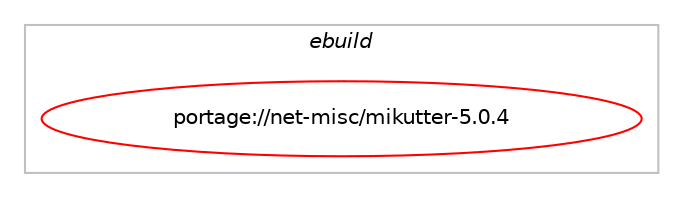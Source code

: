 digraph prolog {

# *************
# Graph options
# *************

newrank=true;
concentrate=true;
compound=true;
graph [rankdir=LR,fontname=Helvetica,fontsize=10,ranksep=1.5];#, ranksep=2.5, nodesep=0.2];
edge  [arrowhead=vee];
node  [fontname=Helvetica,fontsize=10];

# **********
# The ebuild
# **********

subgraph cluster_leftcol {
color=gray;
label=<<i>ebuild</i>>;
id [label="portage://net-misc/mikutter-5.0.4", color=red, width=4, href="../net-misc/mikutter-5.0.4.svg"];
}

# ****************
# The dependencies
# ****************

subgraph cluster_midcol {
color=gray;
label=<<i>dependencies</i>>;
subgraph cluster_compile {
fillcolor="#eeeeee";
style=filled;
label=<<i>compile</i>>;
# *** BEGIN UNKNOWN DEPENDENCY TYPE (TODO) ***
# id -> equal(use_conditional_group(positive,ruby_targets_ruby31,portage://net-misc/mikutter-5.0.4,[package_dependency(portage://net-misc/mikutter-5.0.4,install,no,dev-lang,ruby,none,[,,],[slot(3.1)],[])]))
# *** END UNKNOWN DEPENDENCY TYPE (TODO) ***

}
subgraph cluster_compileandrun {
fillcolor="#eeeeee";
style=filled;
label=<<i>compile and run</i>>;
}
subgraph cluster_run {
fillcolor="#eeeeee";
style=filled;
label=<<i>run</i>>;
# *** BEGIN UNKNOWN DEPENDENCY TYPE (TODO) ***
# id -> equal(use_conditional_group(positive,libnotify,portage://net-misc/mikutter-5.0.4,[package_dependency(portage://net-misc/mikutter-5.0.4,run,no,x11-libs,libnotify,none,[,,],[],[])]))
# *** END UNKNOWN DEPENDENCY TYPE (TODO) ***

# *** BEGIN UNKNOWN DEPENDENCY TYPE (TODO) ***
# id -> equal(use_conditional_group(positive,ruby_targets_ruby31,portage://net-misc/mikutter-5.0.4,[package_dependency(portage://net-misc/mikutter-5.0.4,run,no,dev-lang,ruby,none,[,,],[slot(3.1)],[])]))
# *** END UNKNOWN DEPENDENCY TYPE (TODO) ***

# *** BEGIN UNKNOWN DEPENDENCY TYPE (TODO) ***
# id -> equal(use_conditional_group(positive,ruby_targets_ruby31,portage://net-misc/mikutter-5.0.4,[package_dependency(portage://net-misc/mikutter-5.0.4,run,no,dev-ruby,addressable,equal,[2.8*,,,2.8*],[],[use(enable(ruby_targets_ruby31),negative)]),package_dependency(portage://net-misc/mikutter-5.0.4,run,no,dev-ruby,delayer,greaterequal,[1.2.1,,,1.2.1],[],[use(enable(ruby_targets_ruby31),negative)]),package_dependency(portage://net-misc/mikutter-5.0.4,run,weak,dev-ruby,delayer,greaterequal,[2.0,,,2.0],[],[use(enable(ruby_targets_ruby31),negative)]),package_dependency(portage://net-misc/mikutter-5.0.4,run,no,dev-ruby,delayer-deferred,greaterequal,[2.2.0,,,2.2.0],[],[use(enable(ruby_targets_ruby31),negative)]),package_dependency(portage://net-misc/mikutter-5.0.4,run,weak,dev-ruby,delayer-deferred,greaterequal,[3.0,,,3.0],[],[use(enable(ruby_targets_ruby31),negative)]),package_dependency(portage://net-misc/mikutter-5.0.4,run,no,dev-ruby,diva,greaterequal,[2.0.1,,,2.0.1],[],[use(enable(ruby_targets_ruby31),negative)]),package_dependency(portage://net-misc/mikutter-5.0.4,run,weak,dev-ruby,diva,greaterequal,[3.0,,,3.0],[],[use(enable(ruby_targets_ruby31),negative)]),package_dependency(portage://net-misc/mikutter-5.0.4,run,no,dev-ruby,httpclient,none,[,,],[],[use(enable(ruby_targets_ruby31),negative)]),package_dependency(portage://net-misc/mikutter-5.0.4,run,no,dev-ruby,json,none,[,,],[slot(2)],[use(enable(ruby_targets_ruby31),negative)]),package_dependency(portage://net-misc/mikutter-5.0.4,run,no,dev-ruby,memoist,greaterequal,[0.16.2,,,0.16.2],[],[use(enable(ruby_targets_ruby31),negative)]),package_dependency(portage://net-misc/mikutter-5.0.4,run,weak,dev-ruby,memoist,greaterequal,[0.17,,,0.17],[],[use(enable(ruby_targets_ruby31),negative)]),package_dependency(portage://net-misc/mikutter-5.0.4,run,no,dev-ruby,moneta,none,[,,],[],[use(enable(ruby_targets_ruby31),negative)]),package_dependency(portage://net-misc/mikutter-5.0.4,run,no,dev-ruby,nokogiri,none,[,,],[],[use(enable(ruby_targets_ruby31),negative)]),package_dependency(portage://net-misc/mikutter-5.0.4,run,no,dev-ruby,oauth,greaterequal,[0.5.8,,,0.5.8],[],[use(enable(ruby_targets_ruby31),negative)]),package_dependency(portage://net-misc/mikutter-5.0.4,run,no,dev-ruby,pluggaloid,greaterequal,[1.7.0,,,1.7.0],[],[use(enable(ruby_targets_ruby31),negative)]),package_dependency(portage://net-misc/mikutter-5.0.4,run,weak,dev-ruby,pluggaloid,greaterequal,[2.0,,,2.0],[],[use(enable(ruby_targets_ruby31),negative)]),package_dependency(portage://net-misc/mikutter-5.0.4,run,no,dev-ruby,prime,equal,[0.1.2*,,,0.1.2*],[],[use(enable(ruby_targets_ruby31),negative)]),package_dependency(portage://net-misc/mikutter-5.0.4,run,no,dev-ruby,rcairo,none,[,,],[],[use(enable(ruby_targets_ruby31),negative)]),package_dependency(portage://net-misc/mikutter-5.0.4,run,no,dev-ruby,ruby-gettext,greaterequal,[3.4,,,3.4],[],[use(enable(ruby_targets_ruby31),negative)]),package_dependency(portage://net-misc/mikutter-5.0.4,run,weak,dev-ruby,ruby-gettext,greaterequal,[3.5,,,3.5],[],[use(enable(ruby_targets_ruby31),negative)]),package_dependency(portage://net-misc/mikutter-5.0.4,run,no,dev-ruby,ruby-gtk3,none,[,,],[],[use(enable(ruby_targets_ruby31),negative)]),package_dependency(portage://net-misc/mikutter-5.0.4,run,no,dev-ruby,typed-array,greaterequal,[0.1.2,,,0.1.2],[],[use(enable(ruby_targets_ruby31),negative)]),package_dependency(portage://net-misc/mikutter-5.0.4,run,weak,dev-ruby,typed-array,greaterequal,[0.2,,,0.2],[],[use(enable(ruby_targets_ruby31),negative)]),package_dependency(portage://net-misc/mikutter-5.0.4,run,no,dev-ruby,twitter-text,none,[,,],[],[use(enable(ruby_targets_ruby31),negative)]),package_dependency(portage://net-misc/mikutter-5.0.4,run,no,virtual,ruby-ssl,none,[,,],[],[use(enable(ruby_targets_ruby31),negative)])]))
# *** END UNKNOWN DEPENDENCY TYPE (TODO) ***

# *** BEGIN UNKNOWN DEPENDENCY TYPE (TODO) ***
# id -> equal(package_dependency(portage://net-misc/mikutter-5.0.4,run,no,media-sound,alsa-utils,none,[,,],[],[]))
# *** END UNKNOWN DEPENDENCY TYPE (TODO) ***

}
}

# **************
# The candidates
# **************

subgraph cluster_choices {
rank=same;
color=gray;
label=<<i>candidates</i>>;

}

}
